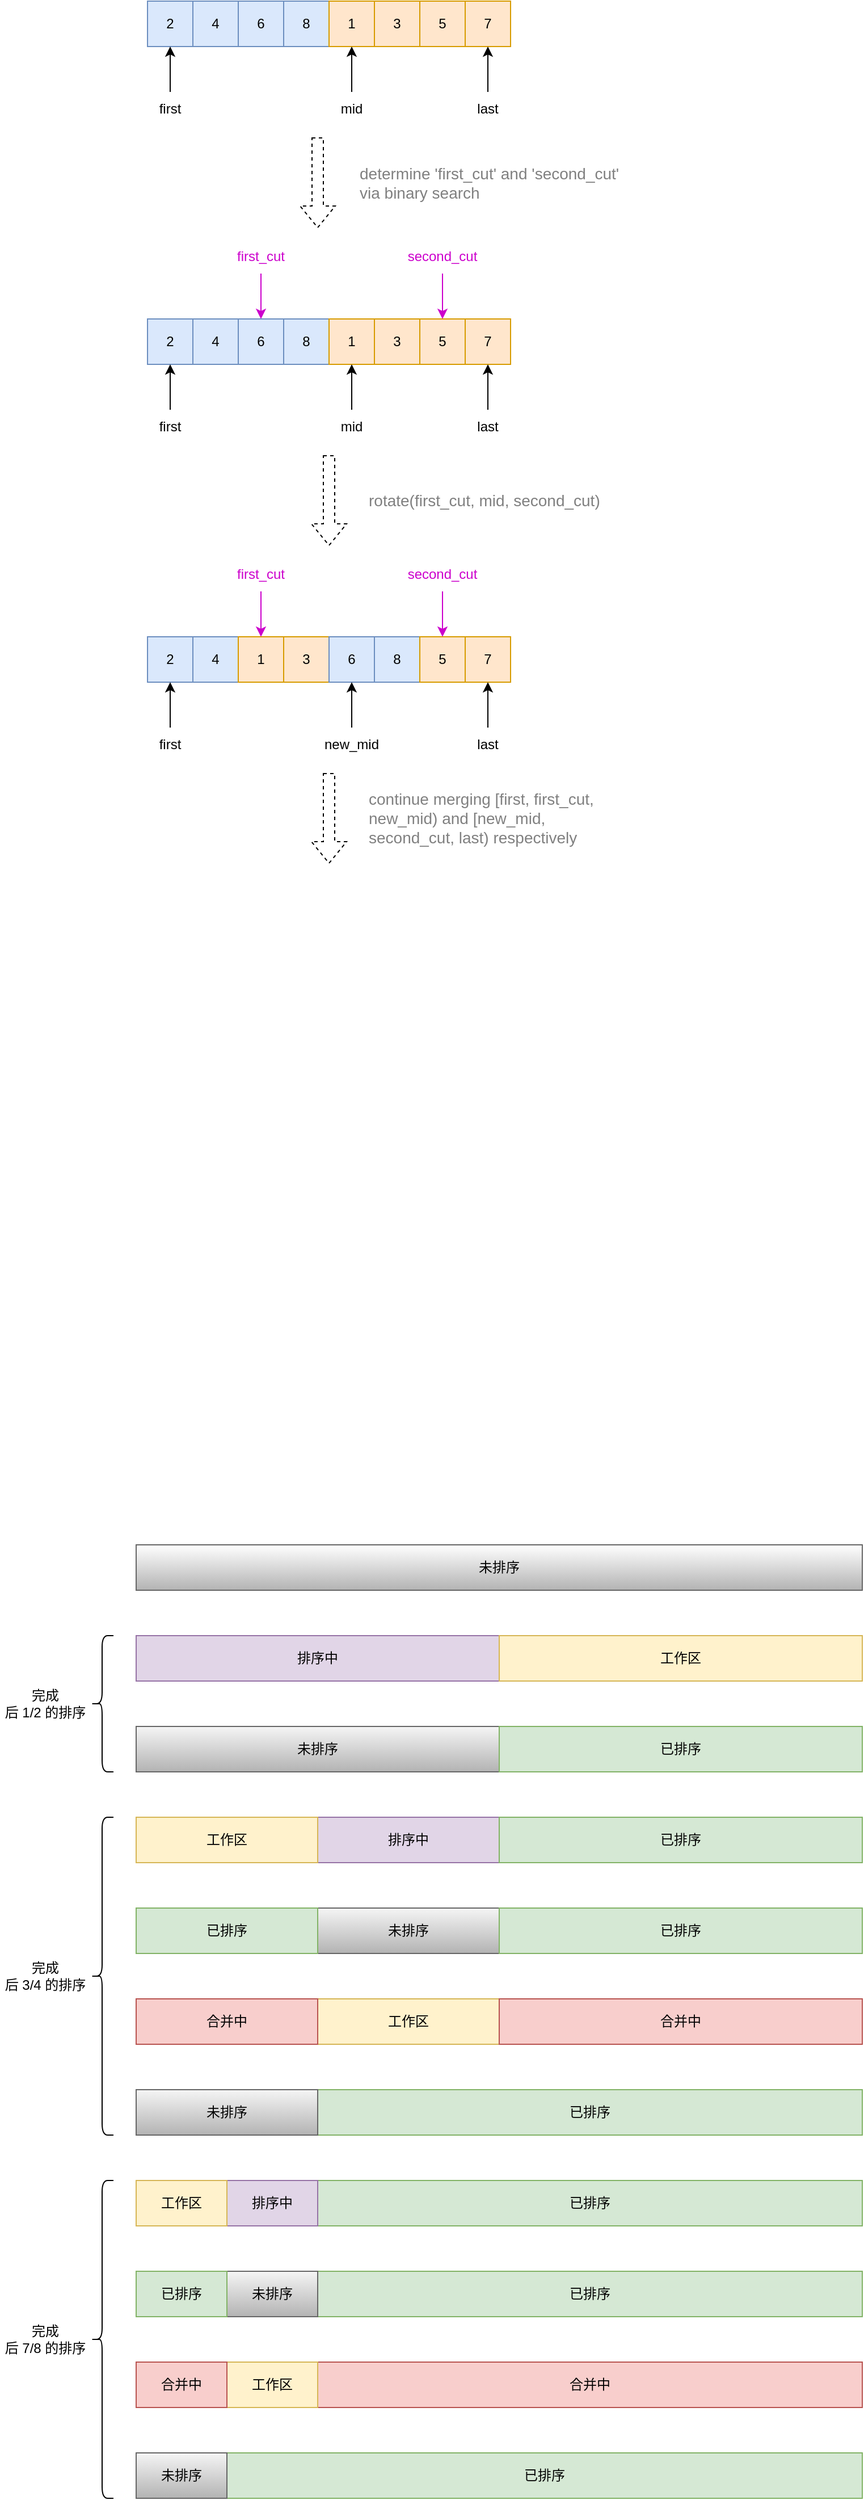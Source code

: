 <mxfile version="24.7.4">
  <diagram name="Page-1" id="1sr2ddAEipIrY1ex4lCe">
    <mxGraphModel dx="968" dy="684" grid="1" gridSize="10" guides="1" tooltips="1" connect="1" arrows="1" fold="1" page="1" pageScale="1" pageWidth="850" pageHeight="1100" math="0" shadow="0">
      <root>
        <mxCell id="0" />
        <mxCell id="1" parent="0" />
        <mxCell id="L5g4u879U5WesezdHfXY-9" value="2" style="rounded=0;whiteSpace=wrap;html=1;fillColor=#dae8fc;strokeColor=#6c8ebf;" parent="1" vertex="1">
          <mxGeometry x="210" y="40" width="40" height="40" as="geometry" />
        </mxCell>
        <mxCell id="L5g4u879U5WesezdHfXY-10" value="4" style="rounded=0;whiteSpace=wrap;html=1;fillColor=#dae8fc;strokeColor=#6c8ebf;" parent="1" vertex="1">
          <mxGeometry x="250" y="40" width="40" height="40" as="geometry" />
        </mxCell>
        <mxCell id="L5g4u879U5WesezdHfXY-11" value="6" style="rounded=0;whiteSpace=wrap;html=1;fillColor=#dae8fc;strokeColor=#6c8ebf;" parent="1" vertex="1">
          <mxGeometry x="290" y="40" width="40" height="40" as="geometry" />
        </mxCell>
        <mxCell id="L5g4u879U5WesezdHfXY-12" value="8" style="rounded=0;whiteSpace=wrap;html=1;fillColor=#dae8fc;strokeColor=#6c8ebf;" parent="1" vertex="1">
          <mxGeometry x="330" y="40" width="40" height="40" as="geometry" />
        </mxCell>
        <mxCell id="L5g4u879U5WesezdHfXY-13" value="1" style="rounded=0;whiteSpace=wrap;html=1;fillColor=#ffe6cc;strokeColor=#d79b00;" parent="1" vertex="1">
          <mxGeometry x="370" y="40" width="40" height="40" as="geometry" />
        </mxCell>
        <mxCell id="L5g4u879U5WesezdHfXY-14" value="3" style="rounded=0;whiteSpace=wrap;html=1;fillColor=#ffe6cc;strokeColor=#d79b00;" parent="1" vertex="1">
          <mxGeometry x="410" y="40" width="40" height="40" as="geometry" />
        </mxCell>
        <mxCell id="L5g4u879U5WesezdHfXY-15" value="5" style="rounded=0;whiteSpace=wrap;html=1;fillColor=#ffe6cc;strokeColor=#d79b00;" parent="1" vertex="1">
          <mxGeometry x="450" y="40" width="40" height="40" as="geometry" />
        </mxCell>
        <mxCell id="L5g4u879U5WesezdHfXY-16" value="7" style="rounded=0;whiteSpace=wrap;html=1;fillColor=#ffe6cc;strokeColor=#d79b00;" parent="1" vertex="1">
          <mxGeometry x="490" y="40" width="40" height="40" as="geometry" />
        </mxCell>
        <mxCell id="L5g4u879U5WesezdHfXY-20" style="edgeStyle=orthogonalEdgeStyle;rounded=0;orthogonalLoop=1;jettySize=auto;html=1;exitX=0.5;exitY=0;exitDx=0;exitDy=0;entryX=0.5;entryY=1;entryDx=0;entryDy=0;" parent="1" source="L5g4u879U5WesezdHfXY-17" target="L5g4u879U5WesezdHfXY-9" edge="1">
          <mxGeometry relative="1" as="geometry" />
        </mxCell>
        <mxCell id="L5g4u879U5WesezdHfXY-17" value="first" style="text;html=1;align=center;verticalAlign=middle;whiteSpace=wrap;rounded=0;" parent="1" vertex="1">
          <mxGeometry x="200" y="120" width="60" height="30" as="geometry" />
        </mxCell>
        <mxCell id="L5g4u879U5WesezdHfXY-21" style="edgeStyle=orthogonalEdgeStyle;rounded=0;orthogonalLoop=1;jettySize=auto;html=1;exitX=0.5;exitY=0;exitDx=0;exitDy=0;entryX=0.5;entryY=1;entryDx=0;entryDy=0;" parent="1" source="L5g4u879U5WesezdHfXY-18" target="L5g4u879U5WesezdHfXY-13" edge="1">
          <mxGeometry relative="1" as="geometry" />
        </mxCell>
        <mxCell id="L5g4u879U5WesezdHfXY-18" value="mid" style="text;html=1;align=center;verticalAlign=middle;whiteSpace=wrap;rounded=0;" parent="1" vertex="1">
          <mxGeometry x="360" y="120" width="60" height="30" as="geometry" />
        </mxCell>
        <mxCell id="L5g4u879U5WesezdHfXY-22" style="edgeStyle=orthogonalEdgeStyle;rounded=0;orthogonalLoop=1;jettySize=auto;html=1;exitX=0.5;exitY=0;exitDx=0;exitDy=0;entryX=0.5;entryY=1;entryDx=0;entryDy=0;" parent="1" source="L5g4u879U5WesezdHfXY-19" target="L5g4u879U5WesezdHfXY-16" edge="1">
          <mxGeometry relative="1" as="geometry" />
        </mxCell>
        <mxCell id="L5g4u879U5WesezdHfXY-19" value="last" style="text;html=1;align=center;verticalAlign=middle;whiteSpace=wrap;rounded=0;" parent="1" vertex="1">
          <mxGeometry x="480" y="120" width="60" height="30" as="geometry" />
        </mxCell>
        <mxCell id="L5g4u879U5WesezdHfXY-23" value="2" style="rounded=0;whiteSpace=wrap;html=1;fillColor=#dae8fc;strokeColor=#6c8ebf;" parent="1" vertex="1">
          <mxGeometry x="210" y="320" width="40" height="40" as="geometry" />
        </mxCell>
        <mxCell id="L5g4u879U5WesezdHfXY-24" value="4" style="rounded=0;whiteSpace=wrap;html=1;fillColor=#dae8fc;strokeColor=#6c8ebf;" parent="1" vertex="1">
          <mxGeometry x="250" y="320" width="40" height="40" as="geometry" />
        </mxCell>
        <mxCell id="L5g4u879U5WesezdHfXY-25" value="6" style="rounded=0;whiteSpace=wrap;html=1;fillColor=#dae8fc;strokeColor=#6c8ebf;" parent="1" vertex="1">
          <mxGeometry x="290" y="320" width="40" height="40" as="geometry" />
        </mxCell>
        <mxCell id="L5g4u879U5WesezdHfXY-26" value="8" style="rounded=0;whiteSpace=wrap;html=1;fillColor=#dae8fc;strokeColor=#6c8ebf;" parent="1" vertex="1">
          <mxGeometry x="330" y="320" width="40" height="40" as="geometry" />
        </mxCell>
        <mxCell id="L5g4u879U5WesezdHfXY-27" value="1" style="rounded=0;whiteSpace=wrap;html=1;fillColor=#ffe6cc;strokeColor=#d79b00;" parent="1" vertex="1">
          <mxGeometry x="370" y="320" width="40" height="40" as="geometry" />
        </mxCell>
        <mxCell id="L5g4u879U5WesezdHfXY-28" value="3" style="rounded=0;whiteSpace=wrap;html=1;fillColor=#ffe6cc;strokeColor=#d79b00;" parent="1" vertex="1">
          <mxGeometry x="410" y="320" width="40" height="40" as="geometry" />
        </mxCell>
        <mxCell id="L5g4u879U5WesezdHfXY-29" value="5" style="rounded=0;whiteSpace=wrap;html=1;fillColor=#ffe6cc;strokeColor=#d79b00;" parent="1" vertex="1">
          <mxGeometry x="450" y="320" width="40" height="40" as="geometry" />
        </mxCell>
        <mxCell id="L5g4u879U5WesezdHfXY-30" value="7" style="rounded=0;whiteSpace=wrap;html=1;fillColor=#ffe6cc;strokeColor=#d79b00;" parent="1" vertex="1">
          <mxGeometry x="490" y="320" width="40" height="40" as="geometry" />
        </mxCell>
        <mxCell id="L5g4u879U5WesezdHfXY-31" style="edgeStyle=orthogonalEdgeStyle;rounded=0;orthogonalLoop=1;jettySize=auto;html=1;exitX=0.5;exitY=0;exitDx=0;exitDy=0;entryX=0.5;entryY=1;entryDx=0;entryDy=0;" parent="1" source="L5g4u879U5WesezdHfXY-32" target="L5g4u879U5WesezdHfXY-23" edge="1">
          <mxGeometry relative="1" as="geometry" />
        </mxCell>
        <mxCell id="L5g4u879U5WesezdHfXY-32" value="first" style="text;html=1;align=center;verticalAlign=middle;whiteSpace=wrap;rounded=0;" parent="1" vertex="1">
          <mxGeometry x="200" y="400" width="60" height="30" as="geometry" />
        </mxCell>
        <mxCell id="L5g4u879U5WesezdHfXY-33" style="edgeStyle=orthogonalEdgeStyle;rounded=0;orthogonalLoop=1;jettySize=auto;html=1;exitX=0.5;exitY=0;exitDx=0;exitDy=0;entryX=0.5;entryY=1;entryDx=0;entryDy=0;" parent="1" source="L5g4u879U5WesezdHfXY-34" target="L5g4u879U5WesezdHfXY-27" edge="1">
          <mxGeometry relative="1" as="geometry" />
        </mxCell>
        <mxCell id="L5g4u879U5WesezdHfXY-34" value="mid" style="text;html=1;align=center;verticalAlign=middle;whiteSpace=wrap;rounded=0;" parent="1" vertex="1">
          <mxGeometry x="360" y="400" width="60" height="30" as="geometry" />
        </mxCell>
        <mxCell id="L5g4u879U5WesezdHfXY-35" style="edgeStyle=orthogonalEdgeStyle;rounded=0;orthogonalLoop=1;jettySize=auto;html=1;exitX=0.5;exitY=0;exitDx=0;exitDy=0;entryX=0.5;entryY=1;entryDx=0;entryDy=0;" parent="1" source="L5g4u879U5WesezdHfXY-36" target="L5g4u879U5WesezdHfXY-30" edge="1">
          <mxGeometry relative="1" as="geometry" />
        </mxCell>
        <mxCell id="L5g4u879U5WesezdHfXY-36" value="last" style="text;html=1;align=center;verticalAlign=middle;whiteSpace=wrap;rounded=0;" parent="1" vertex="1">
          <mxGeometry x="480" y="400" width="60" height="30" as="geometry" />
        </mxCell>
        <mxCell id="L5g4u879U5WesezdHfXY-38" style="edgeStyle=orthogonalEdgeStyle;rounded=0;orthogonalLoop=1;jettySize=auto;html=1;exitX=0.5;exitY=1;exitDx=0;exitDy=0;entryX=0.5;entryY=0;entryDx=0;entryDy=0;strokeColor=#CC00CC;" parent="1" source="L5g4u879U5WesezdHfXY-37" target="L5g4u879U5WesezdHfXY-29" edge="1">
          <mxGeometry relative="1" as="geometry" />
        </mxCell>
        <mxCell id="L5g4u879U5WesezdHfXY-37" value="&lt;font color=&quot;#cc00cc&quot;&gt;second_cut&lt;/font&gt;" style="text;html=1;align=center;verticalAlign=middle;whiteSpace=wrap;rounded=0;strokeColor=none;" parent="1" vertex="1">
          <mxGeometry x="440" y="250" width="60" height="30" as="geometry" />
        </mxCell>
        <mxCell id="L5g4u879U5WesezdHfXY-39" style="edgeStyle=orthogonalEdgeStyle;rounded=0;orthogonalLoop=1;jettySize=auto;html=1;exitX=0.5;exitY=1;exitDx=0;exitDy=0;entryX=0.5;entryY=0;entryDx=0;entryDy=0;strokeColor=#CC00CC;" parent="1" source="L5g4u879U5WesezdHfXY-40" edge="1">
          <mxGeometry relative="1" as="geometry">
            <mxPoint x="310" y="320" as="targetPoint" />
          </mxGeometry>
        </mxCell>
        <mxCell id="L5g4u879U5WesezdHfXY-40" value="&lt;font color=&quot;#cc00cc&quot;&gt;first_cut&lt;/font&gt;" style="text;html=1;align=center;verticalAlign=middle;whiteSpace=wrap;rounded=0;strokeColor=none;" parent="1" vertex="1">
          <mxGeometry x="280" y="250" width="60" height="30" as="geometry" />
        </mxCell>
        <mxCell id="L5g4u879U5WesezdHfXY-41" value="2" style="rounded=0;whiteSpace=wrap;html=1;fillColor=#dae8fc;strokeColor=#6c8ebf;" parent="1" vertex="1">
          <mxGeometry x="210" y="600" width="40" height="40" as="geometry" />
        </mxCell>
        <mxCell id="L5g4u879U5WesezdHfXY-42" value="4" style="rounded=0;whiteSpace=wrap;html=1;fillColor=#dae8fc;strokeColor=#6c8ebf;" parent="1" vertex="1">
          <mxGeometry x="250" y="600" width="40" height="40" as="geometry" />
        </mxCell>
        <mxCell id="L5g4u879U5WesezdHfXY-43" value="1" style="rounded=0;whiteSpace=wrap;html=1;fillColor=#ffe6cc;strokeColor=#d79b00;" parent="1" vertex="1">
          <mxGeometry x="290" y="600" width="40" height="40" as="geometry" />
        </mxCell>
        <mxCell id="L5g4u879U5WesezdHfXY-44" value="3" style="rounded=0;whiteSpace=wrap;html=1;fillColor=#ffe6cc;strokeColor=#d79b00;" parent="1" vertex="1">
          <mxGeometry x="330" y="600" width="40" height="40" as="geometry" />
        </mxCell>
        <mxCell id="L5g4u879U5WesezdHfXY-45" value="6" style="rounded=0;whiteSpace=wrap;html=1;fillColor=#dae8fc;strokeColor=#6c8ebf;" parent="1" vertex="1">
          <mxGeometry x="370" y="600" width="40" height="40" as="geometry" />
        </mxCell>
        <mxCell id="L5g4u879U5WesezdHfXY-46" value="8" style="rounded=0;whiteSpace=wrap;html=1;fillColor=#dae8fc;strokeColor=#6c8ebf;" parent="1" vertex="1">
          <mxGeometry x="410" y="600" width="40" height="40" as="geometry" />
        </mxCell>
        <mxCell id="L5g4u879U5WesezdHfXY-47" value="5" style="rounded=0;whiteSpace=wrap;html=1;fillColor=#ffe6cc;strokeColor=#d79b00;" parent="1" vertex="1">
          <mxGeometry x="450" y="600" width="40" height="40" as="geometry" />
        </mxCell>
        <mxCell id="L5g4u879U5WesezdHfXY-48" value="7" style="rounded=0;whiteSpace=wrap;html=1;fillColor=#ffe6cc;strokeColor=#d79b00;" parent="1" vertex="1">
          <mxGeometry x="490" y="600" width="40" height="40" as="geometry" />
        </mxCell>
        <mxCell id="L5g4u879U5WesezdHfXY-49" style="edgeStyle=orthogonalEdgeStyle;rounded=0;orthogonalLoop=1;jettySize=auto;html=1;exitX=0.5;exitY=0;exitDx=0;exitDy=0;entryX=0.5;entryY=1;entryDx=0;entryDy=0;" parent="1" source="L5g4u879U5WesezdHfXY-50" target="L5g4u879U5WesezdHfXY-41" edge="1">
          <mxGeometry relative="1" as="geometry" />
        </mxCell>
        <mxCell id="L5g4u879U5WesezdHfXY-50" value="first" style="text;html=1;align=center;verticalAlign=middle;whiteSpace=wrap;rounded=0;" parent="1" vertex="1">
          <mxGeometry x="200" y="680" width="60" height="30" as="geometry" />
        </mxCell>
        <mxCell id="L5g4u879U5WesezdHfXY-51" style="edgeStyle=orthogonalEdgeStyle;rounded=0;orthogonalLoop=1;jettySize=auto;html=1;entryX=0.5;entryY=1;entryDx=0;entryDy=0;" parent="1" source="L5g4u879U5WesezdHfXY-52" edge="1">
          <mxGeometry relative="1" as="geometry">
            <mxPoint x="390" y="640" as="targetPoint" />
          </mxGeometry>
        </mxCell>
        <mxCell id="L5g4u879U5WesezdHfXY-52" value="new_mid" style="text;html=1;align=center;verticalAlign=middle;whiteSpace=wrap;rounded=0;" parent="1" vertex="1">
          <mxGeometry x="360" y="680" width="60" height="30" as="geometry" />
        </mxCell>
        <mxCell id="L5g4u879U5WesezdHfXY-53" style="edgeStyle=orthogonalEdgeStyle;rounded=0;orthogonalLoop=1;jettySize=auto;html=1;exitX=0.5;exitY=0;exitDx=0;exitDy=0;entryX=0.5;entryY=1;entryDx=0;entryDy=0;" parent="1" source="L5g4u879U5WesezdHfXY-54" target="L5g4u879U5WesezdHfXY-48" edge="1">
          <mxGeometry relative="1" as="geometry" />
        </mxCell>
        <mxCell id="L5g4u879U5WesezdHfXY-54" value="last" style="text;html=1;align=center;verticalAlign=middle;whiteSpace=wrap;rounded=0;" parent="1" vertex="1">
          <mxGeometry x="480" y="680" width="60" height="30" as="geometry" />
        </mxCell>
        <mxCell id="L5g4u879U5WesezdHfXY-55" style="edgeStyle=orthogonalEdgeStyle;rounded=0;orthogonalLoop=1;jettySize=auto;html=1;exitX=0.5;exitY=1;exitDx=0;exitDy=0;entryX=0.5;entryY=0;entryDx=0;entryDy=0;strokeColor=#CC00CC;" parent="1" source="L5g4u879U5WesezdHfXY-56" target="L5g4u879U5WesezdHfXY-47" edge="1">
          <mxGeometry relative="1" as="geometry" />
        </mxCell>
        <mxCell id="L5g4u879U5WesezdHfXY-56" value="&lt;font color=&quot;#cc00cc&quot;&gt;second_cut&lt;/font&gt;" style="text;html=1;align=center;verticalAlign=middle;whiteSpace=wrap;rounded=0;strokeColor=none;" parent="1" vertex="1">
          <mxGeometry x="440" y="530" width="60" height="30" as="geometry" />
        </mxCell>
        <mxCell id="L5g4u879U5WesezdHfXY-57" style="edgeStyle=orthogonalEdgeStyle;rounded=0;orthogonalLoop=1;jettySize=auto;html=1;exitX=0.5;exitY=1;exitDx=0;exitDy=0;entryX=0.5;entryY=0;entryDx=0;entryDy=0;strokeColor=#CC00CC;" parent="1" source="L5g4u879U5WesezdHfXY-58" edge="1">
          <mxGeometry relative="1" as="geometry">
            <mxPoint x="310" y="600" as="targetPoint" />
          </mxGeometry>
        </mxCell>
        <mxCell id="L5g4u879U5WesezdHfXY-58" value="&lt;font color=&quot;#cc00cc&quot;&gt;first_cut&lt;/font&gt;" style="text;html=1;align=center;verticalAlign=middle;whiteSpace=wrap;rounded=0;strokeColor=none;" parent="1" vertex="1">
          <mxGeometry x="280" y="530" width="60" height="30" as="geometry" />
        </mxCell>
        <mxCell id="L5g4u879U5WesezdHfXY-60" value="" style="shape=flexArrow;endArrow=classic;html=1;rounded=0;dashed=1;" parent="1" edge="1">
          <mxGeometry width="50" height="50" relative="1" as="geometry">
            <mxPoint x="370" y="440" as="sourcePoint" />
            <mxPoint x="370" y="520" as="targetPoint" />
          </mxGeometry>
        </mxCell>
        <mxCell id="L5g4u879U5WesezdHfXY-61" value="" style="shape=flexArrow;endArrow=classic;html=1;rounded=0;dashed=1;" parent="1" edge="1">
          <mxGeometry width="50" height="50" relative="1" as="geometry">
            <mxPoint x="360" y="160" as="sourcePoint" />
            <mxPoint x="360" y="240" as="targetPoint" />
          </mxGeometry>
        </mxCell>
        <mxCell id="L5g4u879U5WesezdHfXY-62" value="determine &#39;first_cut&#39; and &#39;second_cut&#39; via binary search" style="text;html=1;align=left;verticalAlign=middle;whiteSpace=wrap;rounded=0;fontColor=#808080;fontSize=14;" parent="1" vertex="1">
          <mxGeometry x="395" y="180" width="235" height="40" as="geometry" />
        </mxCell>
        <mxCell id="L5g4u879U5WesezdHfXY-63" value="rotate(first_cut, mid, second_cut)" style="text;html=1;align=left;verticalAlign=middle;whiteSpace=wrap;rounded=0;fontColor=#808080;fontSize=14;" parent="1" vertex="1">
          <mxGeometry x="402.5" y="460" width="215" height="40" as="geometry" />
        </mxCell>
        <mxCell id="L5g4u879U5WesezdHfXY-64" value="" style="shape=flexArrow;endArrow=classic;html=1;rounded=0;dashed=1;" parent="1" edge="1">
          <mxGeometry width="50" height="50" relative="1" as="geometry">
            <mxPoint x="370" y="720" as="sourcePoint" />
            <mxPoint x="370" y="800" as="targetPoint" />
          </mxGeometry>
        </mxCell>
        <mxCell id="L5g4u879U5WesezdHfXY-65" value="continue merging [first, first_cut, new_mid) and [new_mid, second_cut, last) respectively" style="text;html=1;align=left;verticalAlign=middle;whiteSpace=wrap;rounded=0;fontColor=#808080;fontSize=14;" parent="1" vertex="1">
          <mxGeometry x="402.5" y="740" width="215" height="40" as="geometry" />
        </mxCell>
        <mxCell id="LEZDIoRWYVS7G4q_UFKv-9" value="未排序" style="rounded=0;whiteSpace=wrap;html=1;fillStyle=cross-hatch;fillColor=default;strokeColor=#666666;gradientColor=#b3b3b3;" vertex="1" parent="1">
          <mxGeometry x="200" y="1400" width="640" height="40" as="geometry" />
        </mxCell>
        <mxCell id="LEZDIoRWYVS7G4q_UFKv-10" value="排序中" style="rounded=0;whiteSpace=wrap;html=1;fillColor=#e1d5e7;strokeColor=#9673a6;" vertex="1" parent="1">
          <mxGeometry x="200" y="1480" width="320" height="40" as="geometry" />
        </mxCell>
        <mxCell id="LEZDIoRWYVS7G4q_UFKv-11" value="工作区" style="rounded=0;whiteSpace=wrap;html=1;fillColor=#fff2cc;strokeColor=#d6b656;" vertex="1" parent="1">
          <mxGeometry x="520" y="1480" width="320" height="40" as="geometry" />
        </mxCell>
        <mxCell id="LEZDIoRWYVS7G4q_UFKv-12" value="未排序" style="rounded=0;whiteSpace=wrap;html=1;fillColor=#f5f5f5;gradientColor=#b3b3b3;strokeColor=#666666;" vertex="1" parent="1">
          <mxGeometry x="200" y="1560" width="320" height="40" as="geometry" />
        </mxCell>
        <mxCell id="LEZDIoRWYVS7G4q_UFKv-13" value="已排序" style="rounded=0;whiteSpace=wrap;html=1;fillColor=#d5e8d4;strokeColor=#82b366;" vertex="1" parent="1">
          <mxGeometry x="520" y="1560" width="320" height="40" as="geometry" />
        </mxCell>
        <mxCell id="LEZDIoRWYVS7G4q_UFKv-14" value="排序中" style="rounded=0;whiteSpace=wrap;html=1;fillColor=#e1d5e7;strokeColor=#9673a6;" vertex="1" parent="1">
          <mxGeometry x="360" y="1640" width="160" height="40" as="geometry" />
        </mxCell>
        <mxCell id="LEZDIoRWYVS7G4q_UFKv-15" value="已排序" style="rounded=0;whiteSpace=wrap;html=1;fillColor=#d5e8d4;strokeColor=#82b366;" vertex="1" parent="1">
          <mxGeometry x="520" y="1640" width="320" height="40" as="geometry" />
        </mxCell>
        <mxCell id="LEZDIoRWYVS7G4q_UFKv-16" value="工作区" style="rounded=0;whiteSpace=wrap;html=1;fillColor=#fff2cc;strokeColor=#d6b656;" vertex="1" parent="1">
          <mxGeometry x="200" y="1640" width="160" height="40" as="geometry" />
        </mxCell>
        <mxCell id="LEZDIoRWYVS7G4q_UFKv-17" value="未排序" style="rounded=0;whiteSpace=wrap;html=1;fillColor=#f5f5f5;gradientColor=#b3b3b3;strokeColor=#666666;" vertex="1" parent="1">
          <mxGeometry x="360" y="1720" width="160" height="40" as="geometry" />
        </mxCell>
        <mxCell id="LEZDIoRWYVS7G4q_UFKv-18" value="已排序" style="rounded=0;whiteSpace=wrap;html=1;fillColor=#d5e8d4;strokeColor=#82b366;" vertex="1" parent="1">
          <mxGeometry x="520" y="1720" width="320" height="40" as="geometry" />
        </mxCell>
        <mxCell id="LEZDIoRWYVS7G4q_UFKv-19" value="已排序" style="rounded=0;whiteSpace=wrap;html=1;fillColor=#d5e8d4;strokeColor=#82b366;" vertex="1" parent="1">
          <mxGeometry x="200" y="1720" width="160" height="40" as="geometry" />
        </mxCell>
        <mxCell id="LEZDIoRWYVS7G4q_UFKv-21" value="已排序" style="rounded=0;whiteSpace=wrap;html=1;fillColor=#d5e8d4;strokeColor=#82b366;" vertex="1" parent="1">
          <mxGeometry x="360" y="1880" width="480" height="40" as="geometry" />
        </mxCell>
        <mxCell id="LEZDIoRWYVS7G4q_UFKv-22" value="未排序" style="rounded=0;whiteSpace=wrap;html=1;fillColor=#f5f5f5;gradientColor=#b3b3b3;strokeColor=#666666;" vertex="1" parent="1">
          <mxGeometry x="200" y="1880" width="160" height="40" as="geometry" />
        </mxCell>
        <mxCell id="LEZDIoRWYVS7G4q_UFKv-23" value="工作区" style="rounded=0;whiteSpace=wrap;html=1;fillColor=#fff2cc;strokeColor=#d6b656;" vertex="1" parent="1">
          <mxGeometry x="360" y="1800" width="160" height="40" as="geometry" />
        </mxCell>
        <mxCell id="LEZDIoRWYVS7G4q_UFKv-24" value="合并中" style="rounded=0;whiteSpace=wrap;html=1;fillColor=#f8cecc;strokeColor=#b85450;" vertex="1" parent="1">
          <mxGeometry x="520" y="1800" width="320" height="40" as="geometry" />
        </mxCell>
        <mxCell id="LEZDIoRWYVS7G4q_UFKv-25" value="合并中" style="rounded=0;whiteSpace=wrap;html=1;fillColor=#f8cecc;strokeColor=#b85450;" vertex="1" parent="1">
          <mxGeometry x="200" y="1800" width="160" height="40" as="geometry" />
        </mxCell>
        <mxCell id="LEZDIoRWYVS7G4q_UFKv-26" value="已排序" style="rounded=0;whiteSpace=wrap;html=1;fillColor=#d5e8d4;strokeColor=#82b366;" vertex="1" parent="1">
          <mxGeometry x="360" y="1960" width="480" height="40" as="geometry" />
        </mxCell>
        <mxCell id="LEZDIoRWYVS7G4q_UFKv-27" value="排序中" style="rounded=0;whiteSpace=wrap;html=1;fillColor=#e1d5e7;strokeColor=#9673a6;" vertex="1" parent="1">
          <mxGeometry x="280" y="1960" width="80" height="40" as="geometry" />
        </mxCell>
        <mxCell id="LEZDIoRWYVS7G4q_UFKv-28" value="工作区" style="rounded=0;whiteSpace=wrap;html=1;fillColor=#fff2cc;strokeColor=#d6b656;" vertex="1" parent="1">
          <mxGeometry x="200" y="1960" width="80" height="40" as="geometry" />
        </mxCell>
        <mxCell id="LEZDIoRWYVS7G4q_UFKv-29" value="已排序" style="rounded=0;whiteSpace=wrap;html=1;fillColor=#d5e8d4;strokeColor=#82b366;" vertex="1" parent="1">
          <mxGeometry x="360" y="2040" width="480" height="40" as="geometry" />
        </mxCell>
        <mxCell id="LEZDIoRWYVS7G4q_UFKv-30" value="未排序" style="rounded=0;whiteSpace=wrap;html=1;fillColor=#f5f5f5;gradientColor=#b3b3b3;strokeColor=#666666;" vertex="1" parent="1">
          <mxGeometry x="280" y="2040" width="80" height="40" as="geometry" />
        </mxCell>
        <mxCell id="LEZDIoRWYVS7G4q_UFKv-31" value="已排序" style="rounded=0;whiteSpace=wrap;html=1;fillColor=#d5e8d4;strokeColor=#82b366;" vertex="1" parent="1">
          <mxGeometry x="200" y="2040" width="80" height="40" as="geometry" />
        </mxCell>
        <mxCell id="LEZDIoRWYVS7G4q_UFKv-32" value="合并中" style="rounded=0;whiteSpace=wrap;html=1;fillColor=#f8cecc;strokeColor=#b85450;" vertex="1" parent="1">
          <mxGeometry x="360" y="2120" width="480" height="40" as="geometry" />
        </mxCell>
        <mxCell id="LEZDIoRWYVS7G4q_UFKv-33" value="工作区" style="rounded=0;whiteSpace=wrap;html=1;fillColor=#fff2cc;strokeColor=#d6b656;" vertex="1" parent="1">
          <mxGeometry x="280" y="2120" width="80" height="40" as="geometry" />
        </mxCell>
        <mxCell id="LEZDIoRWYVS7G4q_UFKv-34" value="合并中" style="rounded=0;whiteSpace=wrap;html=1;fillColor=#f8cecc;strokeColor=#b85450;" vertex="1" parent="1">
          <mxGeometry x="200" y="2120" width="80" height="40" as="geometry" />
        </mxCell>
        <mxCell id="LEZDIoRWYVS7G4q_UFKv-35" value="已排序" style="rounded=0;whiteSpace=wrap;html=1;fillColor=#d5e8d4;strokeColor=#82b366;" vertex="1" parent="1">
          <mxGeometry x="280" y="2200" width="560" height="40" as="geometry" />
        </mxCell>
        <mxCell id="LEZDIoRWYVS7G4q_UFKv-36" value="未排序" style="rounded=0;whiteSpace=wrap;html=1;fillColor=#f5f5f5;gradientColor=#b3b3b3;strokeColor=#666666;" vertex="1" parent="1">
          <mxGeometry x="200" y="2200" width="80" height="40" as="geometry" />
        </mxCell>
        <mxCell id="LEZDIoRWYVS7G4q_UFKv-37" value="" style="shape=curlyBracket;whiteSpace=wrap;html=1;rounded=1;labelPosition=left;verticalLabelPosition=middle;align=right;verticalAlign=middle;" vertex="1" parent="1">
          <mxGeometry x="160" y="1480" width="20" height="120" as="geometry" />
        </mxCell>
        <mxCell id="LEZDIoRWYVS7G4q_UFKv-39" value="" style="shape=curlyBracket;whiteSpace=wrap;html=1;rounded=1;labelPosition=left;verticalLabelPosition=middle;align=right;verticalAlign=middle;" vertex="1" parent="1">
          <mxGeometry x="160" y="1640" width="20" height="280" as="geometry" />
        </mxCell>
        <mxCell id="LEZDIoRWYVS7G4q_UFKv-40" value="" style="shape=curlyBracket;whiteSpace=wrap;html=1;rounded=1;labelPosition=left;verticalLabelPosition=middle;align=right;verticalAlign=middle;" vertex="1" parent="1">
          <mxGeometry x="160" y="1960" width="20" height="280" as="geometry" />
        </mxCell>
        <mxCell id="LEZDIoRWYVS7G4q_UFKv-41" value="完成&lt;div&gt;后 1/2 的排序&lt;/div&gt;" style="text;html=1;align=center;verticalAlign=middle;whiteSpace=wrap;rounded=0;" vertex="1" parent="1">
          <mxGeometry x="80" y="1525" width="80" height="30" as="geometry" />
        </mxCell>
        <mxCell id="LEZDIoRWYVS7G4q_UFKv-42" value="完成&lt;div&gt;后 3/4 的排序&lt;/div&gt;" style="text;html=1;align=center;verticalAlign=middle;whiteSpace=wrap;rounded=0;" vertex="1" parent="1">
          <mxGeometry x="80" y="1765" width="80" height="30" as="geometry" />
        </mxCell>
        <mxCell id="LEZDIoRWYVS7G4q_UFKv-43" value="完成&lt;div&gt;后 7/8 的排序&lt;/div&gt;" style="text;html=1;align=center;verticalAlign=middle;whiteSpace=wrap;rounded=0;" vertex="1" parent="1">
          <mxGeometry x="80" y="2085" width="80" height="30" as="geometry" />
        </mxCell>
      </root>
    </mxGraphModel>
  </diagram>
</mxfile>
